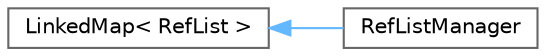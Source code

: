 digraph "Graphical Class Hierarchy"
{
 // INTERACTIVE_SVG=YES
 // LATEX_PDF_SIZE
  bgcolor="transparent";
  edge [fontname=Helvetica,fontsize=10,labelfontname=Helvetica,labelfontsize=10];
  node [fontname=Helvetica,fontsize=10,shape=box,height=0.2,width=0.4];
  rankdir="LR";
  Node0 [id="Node000000",label="LinkedMap\< RefList \>",height=0.2,width=0.4,color="grey40", fillcolor="white", style="filled",URL="$d0/d2c/class_linked_map.html",tooltip=" "];
  Node0 -> Node1 [id="edge191_Node000000_Node000001",dir="back",color="steelblue1",style="solid"];
  Node1 [id="Node000001",label="RefListManager",height=0.2,width=0.4,color="grey40", fillcolor="white", style="filled",URL="$d7/d5a/class_ref_list_manager.html",tooltip=" "];
}

